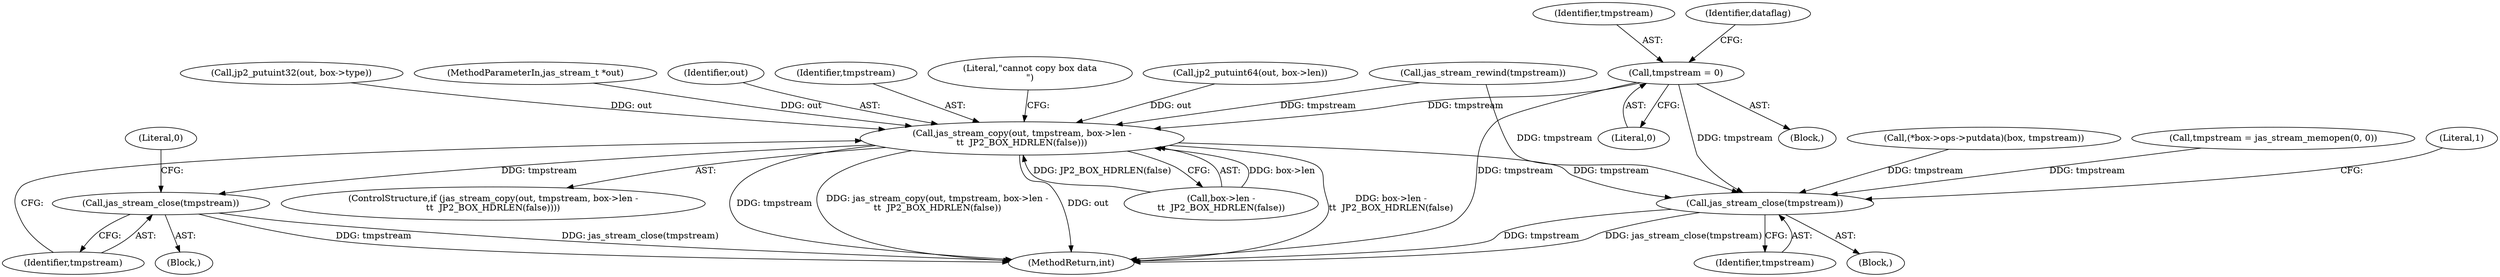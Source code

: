 digraph "0_jasper_e96fc4fdd525fa0ede28074a7e2b1caf94b58b0d_1@pointer" {
"1000107" [label="(Call,tmpstream = 0)"];
"1000205" [label="(Call,jas_stream_copy(out, tmpstream, box->len -\n\t\t  JP2_BOX_HDRLEN(false)))"];
"1000218" [label="(Call,jas_stream_close(tmpstream))"];
"1000226" [label="(Call,jas_stream_close(tmpstream))"];
"1000205" [label="(Call,jas_stream_copy(out, tmpstream, box->len -\n\t\t  JP2_BOX_HDRLEN(false)))"];
"1000142" [label="(Call,(*box->ops->putdata)(box, tmpstream))"];
"1000227" [label="(Identifier,tmpstream)"];
"1000208" [label="(Call,box->len -\n\t\t  JP2_BOX_HDRLEN(false))"];
"1000203" [label="(Block,)"];
"1000109" [label="(Literal,0)"];
"1000216" [label="(Literal,\"cannot copy box data\n\")"];
"1000226" [label="(Call,jas_stream_close(tmpstream))"];
"1000218" [label="(Call,jas_stream_close(tmpstream))"];
"1000108" [label="(Identifier,tmpstream)"];
"1000206" [label="(Identifier,out)"];
"1000225" [label="(Block,)"];
"1000219" [label="(Identifier,tmpstream)"];
"1000204" [label="(ControlStructure,if (jas_stream_copy(out, tmpstream, box->len -\n\t\t  JP2_BOX_HDRLEN(false))))"];
"1000107" [label="(Call,tmpstream = 0)"];
"1000127" [label="(Call,tmpstream = jas_stream_memopen(0, 0))"];
"1000207" [label="(Identifier,tmpstream)"];
"1000221" [label="(Literal,0)"];
"1000231" [label="(MethodReturn,int)"];
"1000156" [label="(Call,jas_stream_rewind(tmpstream))"];
"1000194" [label="(Call,jp2_putuint64(out, box->len))"];
"1000230" [label="(Literal,1)"];
"1000103" [label="(Block,)"];
"1000183" [label="(Call,jp2_putuint32(out, box->type))"];
"1000102" [label="(MethodParameterIn,jas_stream_t *out)"];
"1000111" [label="(Identifier,dataflag)"];
"1000107" -> "1000103"  [label="AST: "];
"1000107" -> "1000109"  [label="CFG: "];
"1000108" -> "1000107"  [label="AST: "];
"1000109" -> "1000107"  [label="AST: "];
"1000111" -> "1000107"  [label="CFG: "];
"1000107" -> "1000231"  [label="DDG: tmpstream"];
"1000107" -> "1000205"  [label="DDG: tmpstream"];
"1000107" -> "1000226"  [label="DDG: tmpstream"];
"1000205" -> "1000204"  [label="AST: "];
"1000205" -> "1000208"  [label="CFG: "];
"1000206" -> "1000205"  [label="AST: "];
"1000207" -> "1000205"  [label="AST: "];
"1000208" -> "1000205"  [label="AST: "];
"1000216" -> "1000205"  [label="CFG: "];
"1000219" -> "1000205"  [label="CFG: "];
"1000205" -> "1000231"  [label="DDG: out"];
"1000205" -> "1000231"  [label="DDG: box->len -\n\t\t  JP2_BOX_HDRLEN(false)"];
"1000205" -> "1000231"  [label="DDG: tmpstream"];
"1000205" -> "1000231"  [label="DDG: jas_stream_copy(out, tmpstream, box->len -\n\t\t  JP2_BOX_HDRLEN(false))"];
"1000194" -> "1000205"  [label="DDG: out"];
"1000183" -> "1000205"  [label="DDG: out"];
"1000102" -> "1000205"  [label="DDG: out"];
"1000156" -> "1000205"  [label="DDG: tmpstream"];
"1000208" -> "1000205"  [label="DDG: box->len"];
"1000208" -> "1000205"  [label="DDG: JP2_BOX_HDRLEN(false)"];
"1000205" -> "1000218"  [label="DDG: tmpstream"];
"1000205" -> "1000226"  [label="DDG: tmpstream"];
"1000218" -> "1000203"  [label="AST: "];
"1000218" -> "1000219"  [label="CFG: "];
"1000219" -> "1000218"  [label="AST: "];
"1000221" -> "1000218"  [label="CFG: "];
"1000218" -> "1000231"  [label="DDG: tmpstream"];
"1000218" -> "1000231"  [label="DDG: jas_stream_close(tmpstream)"];
"1000226" -> "1000225"  [label="AST: "];
"1000226" -> "1000227"  [label="CFG: "];
"1000227" -> "1000226"  [label="AST: "];
"1000230" -> "1000226"  [label="CFG: "];
"1000226" -> "1000231"  [label="DDG: tmpstream"];
"1000226" -> "1000231"  [label="DDG: jas_stream_close(tmpstream)"];
"1000156" -> "1000226"  [label="DDG: tmpstream"];
"1000142" -> "1000226"  [label="DDG: tmpstream"];
"1000127" -> "1000226"  [label="DDG: tmpstream"];
}
